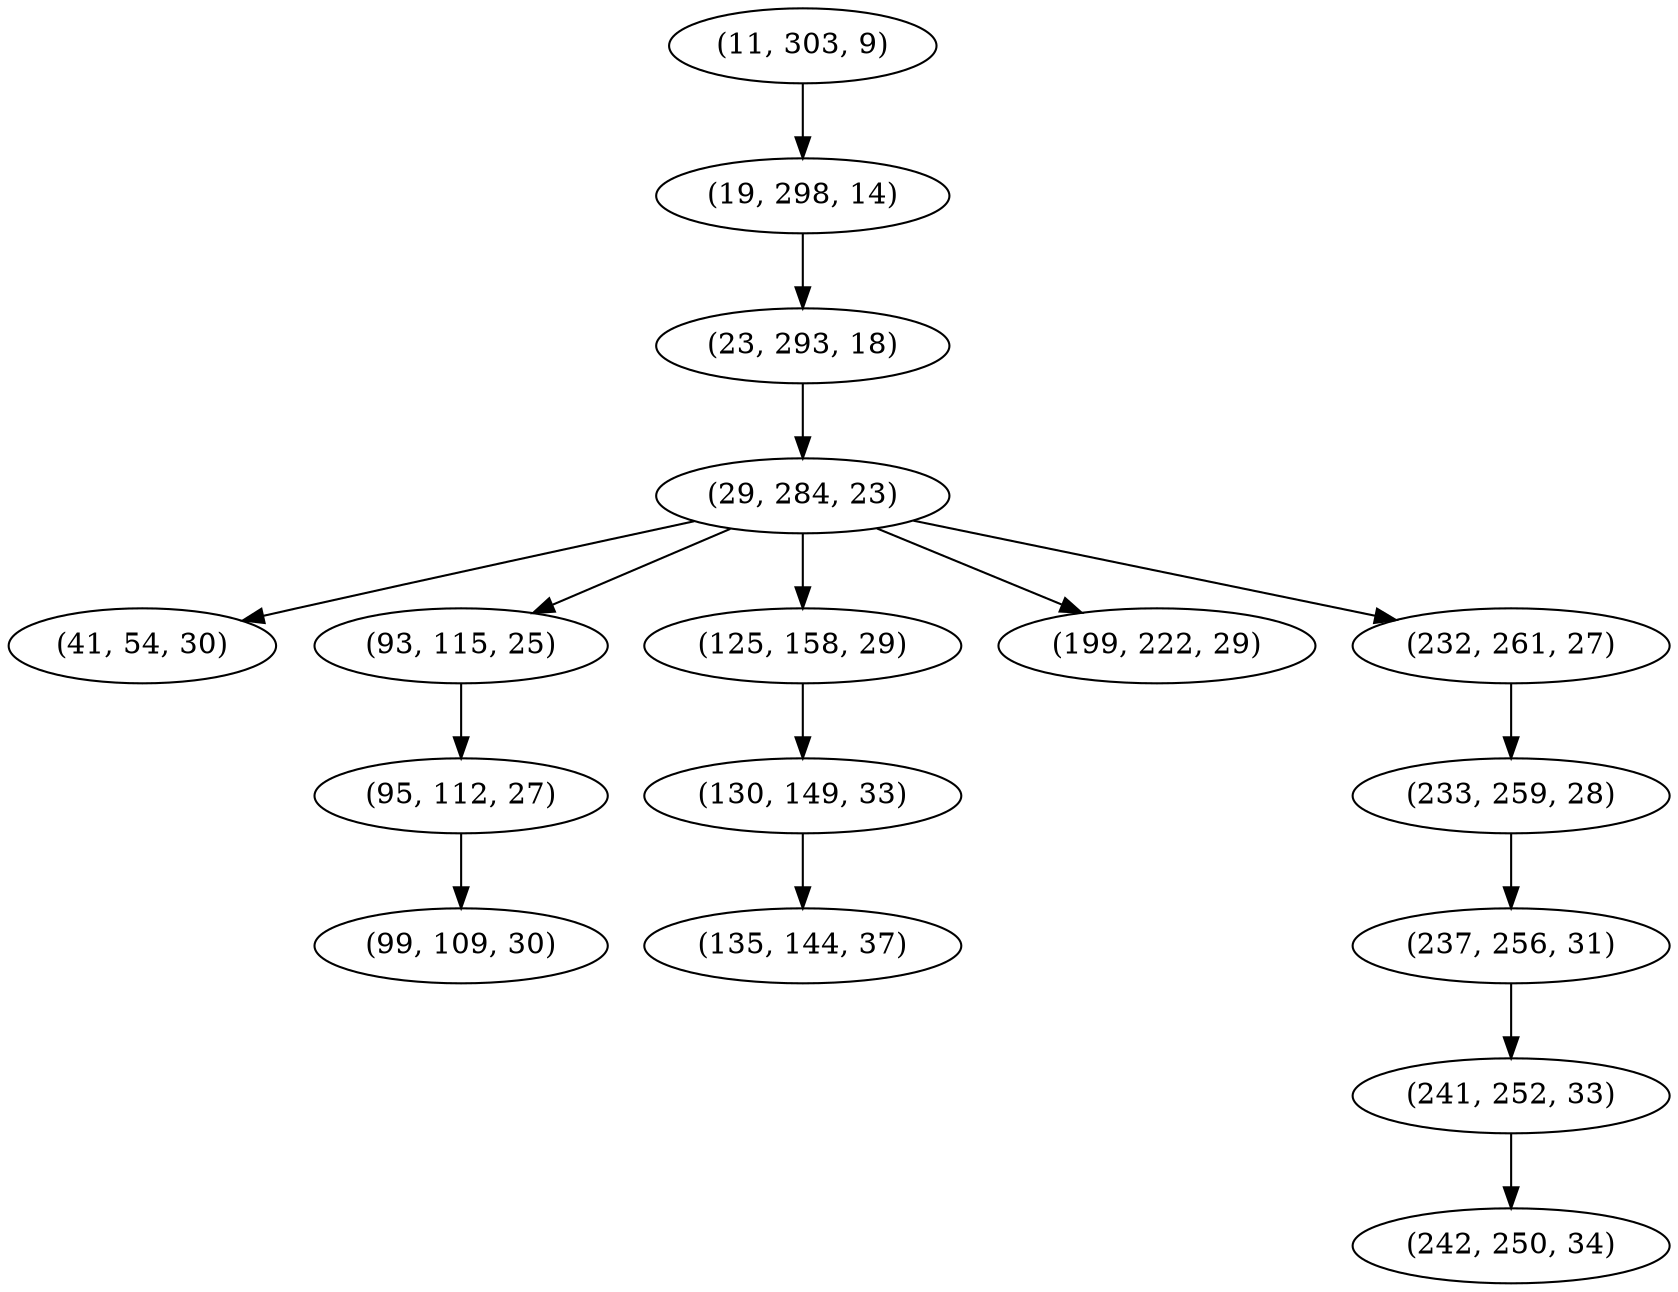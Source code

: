 digraph tree {
    "(11, 303, 9)";
    "(19, 298, 14)";
    "(23, 293, 18)";
    "(29, 284, 23)";
    "(41, 54, 30)";
    "(93, 115, 25)";
    "(95, 112, 27)";
    "(99, 109, 30)";
    "(125, 158, 29)";
    "(130, 149, 33)";
    "(135, 144, 37)";
    "(199, 222, 29)";
    "(232, 261, 27)";
    "(233, 259, 28)";
    "(237, 256, 31)";
    "(241, 252, 33)";
    "(242, 250, 34)";
    "(11, 303, 9)" -> "(19, 298, 14)";
    "(19, 298, 14)" -> "(23, 293, 18)";
    "(23, 293, 18)" -> "(29, 284, 23)";
    "(29, 284, 23)" -> "(41, 54, 30)";
    "(29, 284, 23)" -> "(93, 115, 25)";
    "(29, 284, 23)" -> "(125, 158, 29)";
    "(29, 284, 23)" -> "(199, 222, 29)";
    "(29, 284, 23)" -> "(232, 261, 27)";
    "(93, 115, 25)" -> "(95, 112, 27)";
    "(95, 112, 27)" -> "(99, 109, 30)";
    "(125, 158, 29)" -> "(130, 149, 33)";
    "(130, 149, 33)" -> "(135, 144, 37)";
    "(232, 261, 27)" -> "(233, 259, 28)";
    "(233, 259, 28)" -> "(237, 256, 31)";
    "(237, 256, 31)" -> "(241, 252, 33)";
    "(241, 252, 33)" -> "(242, 250, 34)";
}
